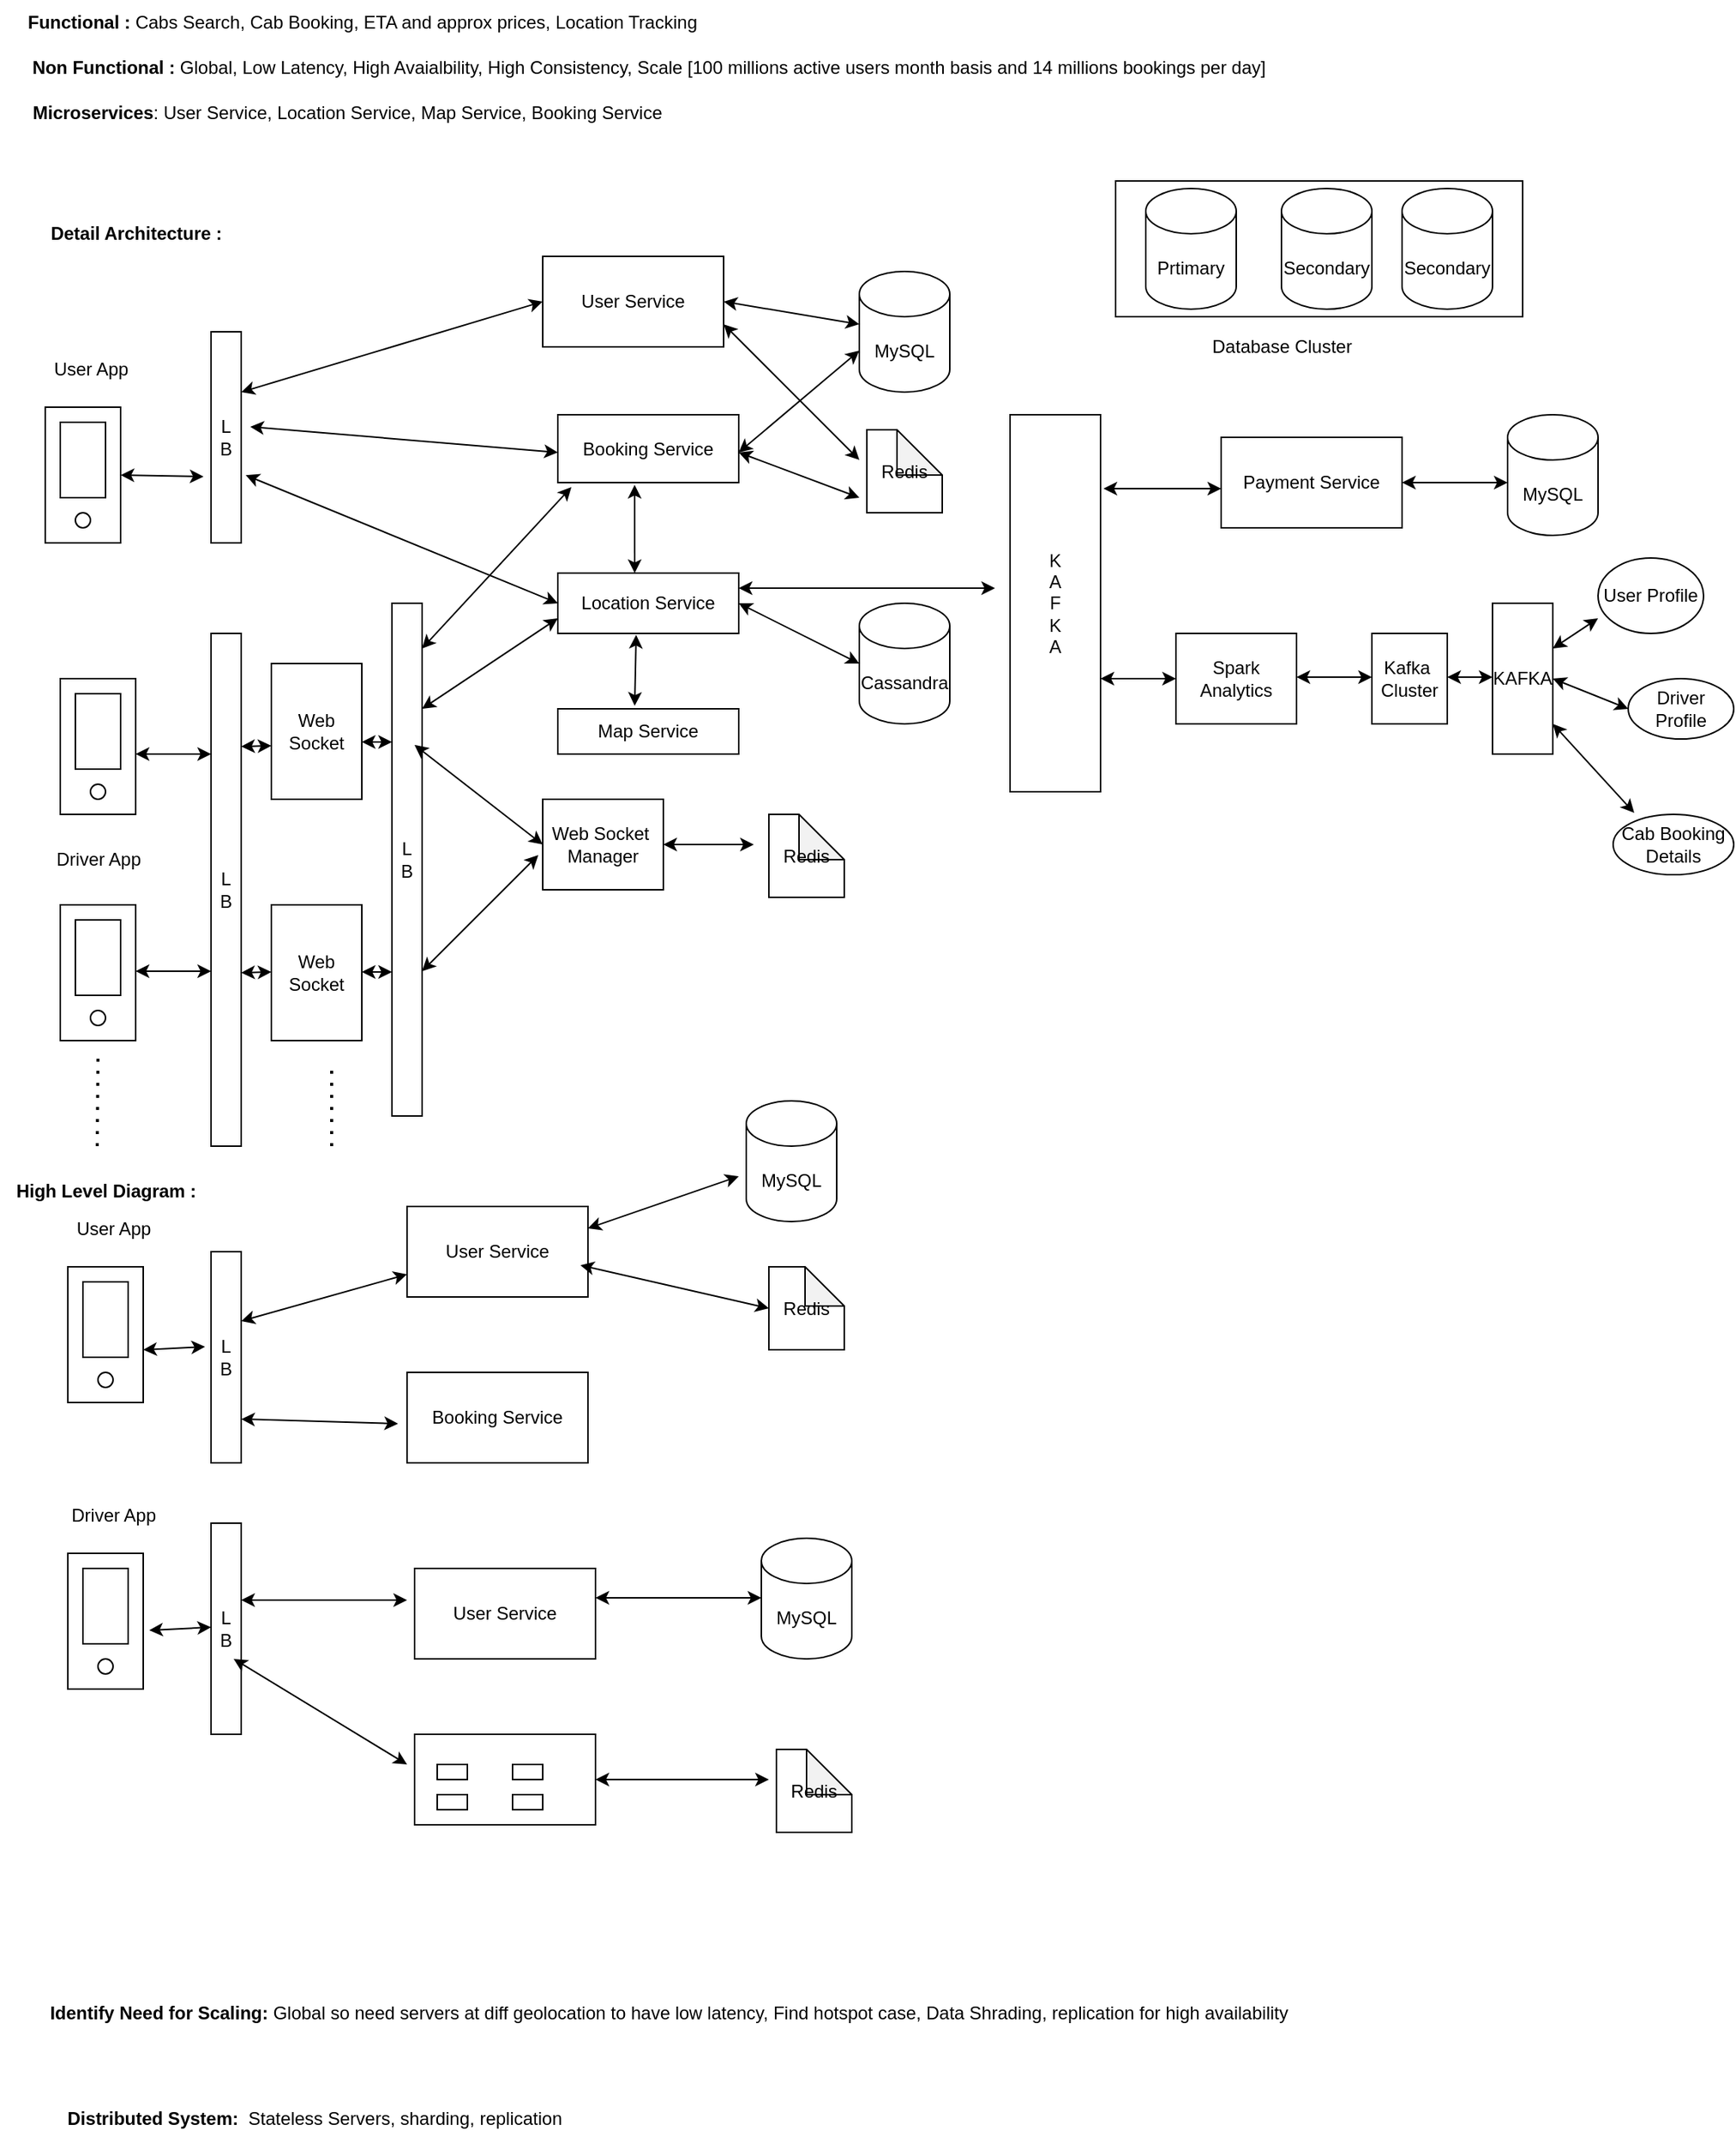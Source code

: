 <mxfile version="20.5.3" type="github">
  <diagram id="CZEG_QVSIeCerS1z0hM4" name="Page-1">
    <mxGraphModel dx="1422" dy="762" grid="1" gridSize="10" guides="1" tooltips="1" connect="1" arrows="1" fold="1" page="1" pageScale="1" pageWidth="1200" pageHeight="1920" math="0" shadow="0">
      <root>
        <mxCell id="0" />
        <mxCell id="1" parent="0" />
        <mxCell id="UddkLKMrfudGbvzA3eYT-1" value="" style="rounded=0;whiteSpace=wrap;html=1;" vertex="1" parent="1">
          <mxGeometry x="60" y="490" width="50" height="90" as="geometry" />
        </mxCell>
        <mxCell id="UddkLKMrfudGbvzA3eYT-2" value="" style="rounded=0;whiteSpace=wrap;html=1;" vertex="1" parent="1">
          <mxGeometry x="70" y="500" width="30" height="50" as="geometry" />
        </mxCell>
        <mxCell id="UddkLKMrfudGbvzA3eYT-3" value="" style="ellipse;whiteSpace=wrap;html=1;aspect=fixed;" vertex="1" parent="1">
          <mxGeometry x="80" y="560" width="10" height="10" as="geometry" />
        </mxCell>
        <mxCell id="UddkLKMrfudGbvzA3eYT-5" value="" style="rounded=0;whiteSpace=wrap;html=1;" vertex="1" parent="1">
          <mxGeometry x="60" y="640" width="50" height="90" as="geometry" />
        </mxCell>
        <mxCell id="UddkLKMrfudGbvzA3eYT-8" value="" style="rounded=0;whiteSpace=wrap;html=1;" vertex="1" parent="1">
          <mxGeometry x="70" y="650" width="30" height="50" as="geometry" />
        </mxCell>
        <mxCell id="UddkLKMrfudGbvzA3eYT-11" value="" style="ellipse;whiteSpace=wrap;html=1;aspect=fixed;" vertex="1" parent="1">
          <mxGeometry x="80" y="710" width="10" height="10" as="geometry" />
        </mxCell>
        <mxCell id="UddkLKMrfudGbvzA3eYT-13" value="L&lt;br&gt;B" style="rounded=0;whiteSpace=wrap;html=1;" vertex="1" parent="1">
          <mxGeometry x="160" y="460" width="20" height="340" as="geometry" />
        </mxCell>
        <mxCell id="UddkLKMrfudGbvzA3eYT-14" value="L&lt;br&gt;B" style="rounded=0;whiteSpace=wrap;html=1;" vertex="1" parent="1">
          <mxGeometry x="280" y="440" width="20" height="340" as="geometry" />
        </mxCell>
        <mxCell id="UddkLKMrfudGbvzA3eYT-15" value="Web Socket" style="rounded=0;whiteSpace=wrap;html=1;" vertex="1" parent="1">
          <mxGeometry x="200" y="480" width="60" height="90" as="geometry" />
        </mxCell>
        <mxCell id="UddkLKMrfudGbvzA3eYT-17" value="Web Socket" style="rounded=0;whiteSpace=wrap;html=1;" vertex="1" parent="1">
          <mxGeometry x="200" y="640" width="60" height="90" as="geometry" />
        </mxCell>
        <mxCell id="UddkLKMrfudGbvzA3eYT-18" value="" style="endArrow=none;dashed=1;html=1;dashPattern=1 3;strokeWidth=2;rounded=0;" edge="1" parent="1">
          <mxGeometry width="50" height="50" relative="1" as="geometry">
            <mxPoint x="240" y="800" as="sourcePoint" />
            <mxPoint x="240" y="750" as="targetPoint" />
          </mxGeometry>
        </mxCell>
        <mxCell id="UddkLKMrfudGbvzA3eYT-19" value="" style="endArrow=none;dashed=1;html=1;dashPattern=1 3;strokeWidth=2;rounded=0;" edge="1" parent="1">
          <mxGeometry width="50" height="50" relative="1" as="geometry">
            <mxPoint x="84.5" y="800" as="sourcePoint" />
            <mxPoint x="85" y="740" as="targetPoint" />
          </mxGeometry>
        </mxCell>
        <mxCell id="UddkLKMrfudGbvzA3eYT-20" value="" style="rounded=0;whiteSpace=wrap;html=1;" vertex="1" parent="1">
          <mxGeometry x="50" y="310" width="50" height="90" as="geometry" />
        </mxCell>
        <mxCell id="UddkLKMrfudGbvzA3eYT-21" value="" style="rounded=0;whiteSpace=wrap;html=1;" vertex="1" parent="1">
          <mxGeometry x="60" y="320" width="30" height="50" as="geometry" />
        </mxCell>
        <mxCell id="UddkLKMrfudGbvzA3eYT-22" value="" style="ellipse;whiteSpace=wrap;html=1;aspect=fixed;" vertex="1" parent="1">
          <mxGeometry x="70" y="380" width="10" height="10" as="geometry" />
        </mxCell>
        <mxCell id="UddkLKMrfudGbvzA3eYT-23" value="Driver App" style="text;html=1;align=center;verticalAlign=middle;resizable=0;points=[];autosize=1;strokeColor=none;fillColor=none;" vertex="1" parent="1">
          <mxGeometry x="45" y="595" width="80" height="30" as="geometry" />
        </mxCell>
        <mxCell id="UddkLKMrfudGbvzA3eYT-24" value="User App&lt;br&gt;" style="text;html=1;align=center;verticalAlign=middle;resizable=0;points=[];autosize=1;strokeColor=none;fillColor=none;" vertex="1" parent="1">
          <mxGeometry x="45" y="270" width="70" height="30" as="geometry" />
        </mxCell>
        <mxCell id="UddkLKMrfudGbvzA3eYT-25" value="Web Socket&amp;nbsp;&lt;br&gt;Manager" style="rounded=0;whiteSpace=wrap;html=1;" vertex="1" parent="1">
          <mxGeometry x="380" y="570" width="80" height="60" as="geometry" />
        </mxCell>
        <mxCell id="UddkLKMrfudGbvzA3eYT-26" value="" style="endArrow=classic;startArrow=classic;html=1;rounded=0;" edge="1" parent="1">
          <mxGeometry width="50" height="50" relative="1" as="geometry">
            <mxPoint x="110" y="540" as="sourcePoint" />
            <mxPoint x="160" y="540" as="targetPoint" />
          </mxGeometry>
        </mxCell>
        <mxCell id="UddkLKMrfudGbvzA3eYT-27" value="" style="endArrow=classic;startArrow=classic;html=1;rounded=0;" edge="1" parent="1">
          <mxGeometry width="50" height="50" relative="1" as="geometry">
            <mxPoint x="110" y="683.99" as="sourcePoint" />
            <mxPoint x="160" y="684" as="targetPoint" />
            <Array as="points" />
          </mxGeometry>
        </mxCell>
        <mxCell id="UddkLKMrfudGbvzA3eYT-28" value="" style="endArrow=classic;startArrow=classic;html=1;rounded=0;entryX=0;entryY=0.5;entryDx=0;entryDy=0;" edge="1" parent="1" target="UddkLKMrfudGbvzA3eYT-25">
          <mxGeometry width="50" height="50" relative="1" as="geometry">
            <mxPoint x="294.98" y="533.99" as="sourcePoint" />
            <mxPoint x="380" y="536" as="targetPoint" />
          </mxGeometry>
        </mxCell>
        <mxCell id="UddkLKMrfudGbvzA3eYT-29" value="" style="endArrow=classic;startArrow=classic;html=1;rounded=0;entryX=-0.037;entryY=0.617;entryDx=0;entryDy=0;entryPerimeter=0;" edge="1" parent="1" target="UddkLKMrfudGbvzA3eYT-25">
          <mxGeometry width="50" height="50" relative="1" as="geometry">
            <mxPoint x="300" y="683.99" as="sourcePoint" />
            <mxPoint x="385.02" y="686" as="targetPoint" />
          </mxGeometry>
        </mxCell>
        <mxCell id="UddkLKMrfudGbvzA3eYT-31" value="" style="endArrow=classic;startArrow=classic;html=1;rounded=0;exitX=1;exitY=0.5;exitDx=0;exitDy=0;entryX=0;entryY=0.5;entryDx=0;entryDy=0;" edge="1" parent="1" source="UddkLKMrfudGbvzA3eYT-25">
          <mxGeometry width="50" height="50" relative="1" as="geometry">
            <mxPoint x="530" y="590" as="sourcePoint" />
            <mxPoint x="520" y="600" as="targetPoint" />
          </mxGeometry>
        </mxCell>
        <mxCell id="UddkLKMrfudGbvzA3eYT-35" value="" style="endArrow=classic;startArrow=classic;html=1;rounded=0;" edge="1" parent="1">
          <mxGeometry width="50" height="50" relative="1" as="geometry">
            <mxPoint x="260" y="532" as="sourcePoint" />
            <mxPoint x="280" y="532" as="targetPoint" />
          </mxGeometry>
        </mxCell>
        <mxCell id="UddkLKMrfudGbvzA3eYT-36" value="" style="endArrow=classic;startArrow=classic;html=1;rounded=0;" edge="1" parent="1">
          <mxGeometry width="50" height="50" relative="1" as="geometry">
            <mxPoint x="260" y="684.5" as="sourcePoint" />
            <mxPoint x="280" y="684.5" as="targetPoint" />
          </mxGeometry>
        </mxCell>
        <mxCell id="UddkLKMrfudGbvzA3eYT-37" value="Location Service" style="rounded=0;whiteSpace=wrap;html=1;" vertex="1" parent="1">
          <mxGeometry x="390" y="420" width="120" height="40" as="geometry" />
        </mxCell>
        <mxCell id="UddkLKMrfudGbvzA3eYT-38" value="Cassandra" style="shape=cylinder3;whiteSpace=wrap;html=1;boundedLbl=1;backgroundOutline=1;size=15;" vertex="1" parent="1">
          <mxGeometry x="590" y="440" width="60" height="80" as="geometry" />
        </mxCell>
        <mxCell id="UddkLKMrfudGbvzA3eYT-40" value="Booking Service" style="rounded=0;whiteSpace=wrap;html=1;" vertex="1" parent="1">
          <mxGeometry x="390" y="315" width="120" height="45" as="geometry" />
        </mxCell>
        <mxCell id="UddkLKMrfudGbvzA3eYT-41" value="Map Service" style="rounded=0;whiteSpace=wrap;html=1;" vertex="1" parent="1">
          <mxGeometry x="390" y="510" width="120" height="30" as="geometry" />
        </mxCell>
        <mxCell id="UddkLKMrfudGbvzA3eYT-42" value="" style="endArrow=classic;startArrow=classic;html=1;rounded=0;entryX=0.433;entryY=1.025;entryDx=0;entryDy=0;entryPerimeter=0;exitX=0.425;exitY=-0.067;exitDx=0;exitDy=0;exitPerimeter=0;" edge="1" parent="1" source="UddkLKMrfudGbvzA3eYT-41" target="UddkLKMrfudGbvzA3eYT-37">
          <mxGeometry width="50" height="50" relative="1" as="geometry">
            <mxPoint x="420" y="510" as="sourcePoint" />
            <mxPoint x="470" y="460" as="targetPoint" />
          </mxGeometry>
        </mxCell>
        <mxCell id="UddkLKMrfudGbvzA3eYT-43" value="" style="endArrow=classic;startArrow=classic;html=1;rounded=0;entryX=0.433;entryY=1.025;entryDx=0;entryDy=0;entryPerimeter=0;" edge="1" parent="1">
          <mxGeometry width="50" height="50" relative="1" as="geometry">
            <mxPoint x="441" y="420" as="sourcePoint" />
            <mxPoint x="440.96" y="361.51" as="targetPoint" />
          </mxGeometry>
        </mxCell>
        <mxCell id="UddkLKMrfudGbvzA3eYT-44" value="" style="endArrow=classic;startArrow=classic;html=1;rounded=0;exitX=1;exitY=0.5;exitDx=0;exitDy=0;" edge="1" parent="1" source="UddkLKMrfudGbvzA3eYT-37">
          <mxGeometry width="50" height="50" relative="1" as="geometry">
            <mxPoint x="540" y="530" as="sourcePoint" />
            <mxPoint x="590" y="480" as="targetPoint" />
          </mxGeometry>
        </mxCell>
        <mxCell id="UddkLKMrfudGbvzA3eYT-45" value="MySQL" style="shape=cylinder3;whiteSpace=wrap;html=1;boundedLbl=1;backgroundOutline=1;size=15;" vertex="1" parent="1">
          <mxGeometry x="590" y="220" width="60" height="80" as="geometry" />
        </mxCell>
        <mxCell id="UddkLKMrfudGbvzA3eYT-47" value="Redis" style="shape=note;whiteSpace=wrap;html=1;backgroundOutline=1;darkOpacity=0.05;" vertex="1" parent="1">
          <mxGeometry x="595" y="325" width="50" height="55" as="geometry" />
        </mxCell>
        <mxCell id="UddkLKMrfudGbvzA3eYT-48" value="Redis" style="shape=note;whiteSpace=wrap;html=1;backgroundOutline=1;darkOpacity=0.05;size=26;" vertex="1" parent="1">
          <mxGeometry x="530" y="880" width="50" height="55" as="geometry" />
        </mxCell>
        <mxCell id="UddkLKMrfudGbvzA3eYT-49" value="" style="endArrow=classic;startArrow=classic;html=1;rounded=0;entryX=0;entryY=0;entryDx=0;entryDy=52.5;entryPerimeter=0;" edge="1" parent="1" target="UddkLKMrfudGbvzA3eYT-45">
          <mxGeometry width="50" height="50" relative="1" as="geometry">
            <mxPoint x="510" y="340" as="sourcePoint" />
            <mxPoint x="560" y="290" as="targetPoint" />
          </mxGeometry>
        </mxCell>
        <mxCell id="UddkLKMrfudGbvzA3eYT-50" value="" style="endArrow=classic;startArrow=classic;html=1;rounded=0;" edge="1" parent="1">
          <mxGeometry width="50" height="50" relative="1" as="geometry">
            <mxPoint x="510" y="340" as="sourcePoint" />
            <mxPoint x="590" y="370" as="targetPoint" />
          </mxGeometry>
        </mxCell>
        <mxCell id="UddkLKMrfudGbvzA3eYT-51" value="" style="endArrow=classic;startArrow=classic;html=1;rounded=0;entryX=0;entryY=0.556;entryDx=0;entryDy=0;entryPerimeter=0;exitX=1.3;exitY=0.45;exitDx=0;exitDy=0;exitPerimeter=0;" edge="1" parent="1" source="UddkLKMrfudGbvzA3eYT-72" target="UddkLKMrfudGbvzA3eYT-40">
          <mxGeometry width="50" height="50" relative="1" as="geometry">
            <mxPoint x="250" y="330" as="sourcePoint" />
            <mxPoint x="380" y="352" as="targetPoint" />
          </mxGeometry>
        </mxCell>
        <mxCell id="UddkLKMrfudGbvzA3eYT-52" value="" style="endArrow=classic;startArrow=classic;html=1;rounded=0;entryX=0;entryY=0.5;entryDx=0;entryDy=0;exitX=1.15;exitY=0.679;exitDx=0;exitDy=0;exitPerimeter=0;" edge="1" parent="1" source="UddkLKMrfudGbvzA3eYT-72" target="UddkLKMrfudGbvzA3eYT-37">
          <mxGeometry width="50" height="50" relative="1" as="geometry">
            <mxPoint x="250" y="380" as="sourcePoint" />
            <mxPoint x="220" y="350" as="targetPoint" />
          </mxGeometry>
        </mxCell>
        <mxCell id="UddkLKMrfudGbvzA3eYT-53" value="K&lt;br&gt;A&lt;br&gt;F&lt;br&gt;K&lt;br&gt;A" style="rounded=0;whiteSpace=wrap;html=1;" vertex="1" parent="1">
          <mxGeometry x="690" y="315" width="60" height="250" as="geometry" />
        </mxCell>
        <mxCell id="UddkLKMrfudGbvzA3eYT-54" value="" style="endArrow=classic;startArrow=classic;html=1;rounded=0;" edge="1" parent="1">
          <mxGeometry width="50" height="50" relative="1" as="geometry">
            <mxPoint x="510" y="430" as="sourcePoint" />
            <mxPoint x="680" y="430" as="targetPoint" />
          </mxGeometry>
        </mxCell>
        <mxCell id="UddkLKMrfudGbvzA3eYT-55" value="Payment Service" style="rounded=0;whiteSpace=wrap;html=1;" vertex="1" parent="1">
          <mxGeometry x="830" y="330" width="120" height="60" as="geometry" />
        </mxCell>
        <mxCell id="UddkLKMrfudGbvzA3eYT-56" value="MySQL" style="shape=cylinder3;whiteSpace=wrap;html=1;boundedLbl=1;backgroundOutline=1;size=15;" vertex="1" parent="1">
          <mxGeometry x="1020" y="315" width="60" height="80" as="geometry" />
        </mxCell>
        <mxCell id="UddkLKMrfudGbvzA3eYT-57" value="" style="endArrow=classic;startArrow=classic;html=1;rounded=0;exitX=1.033;exitY=0.196;exitDx=0;exitDy=0;exitPerimeter=0;" edge="1" parent="1" source="UddkLKMrfudGbvzA3eYT-53">
          <mxGeometry width="50" height="50" relative="1" as="geometry">
            <mxPoint x="750" y="380" as="sourcePoint" />
            <mxPoint x="830" y="364" as="targetPoint" />
            <Array as="points" />
          </mxGeometry>
        </mxCell>
        <mxCell id="UddkLKMrfudGbvzA3eYT-58" value="" style="endArrow=classic;startArrow=classic;html=1;rounded=0;" edge="1" parent="1">
          <mxGeometry width="50" height="50" relative="1" as="geometry">
            <mxPoint x="950" y="360" as="sourcePoint" />
            <mxPoint x="1020" y="360" as="targetPoint" />
          </mxGeometry>
        </mxCell>
        <mxCell id="UddkLKMrfudGbvzA3eYT-59" value="Spark Analytics" style="rounded=0;whiteSpace=wrap;html=1;" vertex="1" parent="1">
          <mxGeometry x="800" y="460" width="80" height="60" as="geometry" />
        </mxCell>
        <mxCell id="UddkLKMrfudGbvzA3eYT-60" value="Kafka&amp;nbsp;&lt;br&gt;Cluster" style="rounded=0;whiteSpace=wrap;html=1;" vertex="1" parent="1">
          <mxGeometry x="930" y="460" width="50" height="60" as="geometry" />
        </mxCell>
        <mxCell id="UddkLKMrfudGbvzA3eYT-61" value="KAFKA" style="rounded=0;whiteSpace=wrap;html=1;" vertex="1" parent="1">
          <mxGeometry x="1010" y="440" width="40" height="100" as="geometry" />
        </mxCell>
        <mxCell id="UddkLKMrfudGbvzA3eYT-62" value="User Profile" style="ellipse;whiteSpace=wrap;html=1;" vertex="1" parent="1">
          <mxGeometry x="1080" y="410" width="70" height="50" as="geometry" />
        </mxCell>
        <mxCell id="UddkLKMrfudGbvzA3eYT-63" value="Driver Profile" style="ellipse;whiteSpace=wrap;html=1;" vertex="1" parent="1">
          <mxGeometry x="1100" y="490" width="70" height="40" as="geometry" />
        </mxCell>
        <mxCell id="UddkLKMrfudGbvzA3eYT-64" value="Cab Booking Details" style="ellipse;whiteSpace=wrap;html=1;" vertex="1" parent="1">
          <mxGeometry x="1090" y="580" width="80" height="40" as="geometry" />
        </mxCell>
        <mxCell id="UddkLKMrfudGbvzA3eYT-65" value="" style="endArrow=classic;startArrow=classic;html=1;rounded=0;entryX=0;entryY=0.5;entryDx=0;entryDy=0;" edge="1" parent="1" target="UddkLKMrfudGbvzA3eYT-59">
          <mxGeometry width="50" height="50" relative="1" as="geometry">
            <mxPoint x="750" y="490" as="sourcePoint" />
            <mxPoint x="808.02" y="489" as="targetPoint" />
            <Array as="points" />
          </mxGeometry>
        </mxCell>
        <mxCell id="UddkLKMrfudGbvzA3eYT-66" value="" style="endArrow=classic;startArrow=classic;html=1;rounded=0;entryX=0;entryY=0.5;entryDx=0;entryDy=0;" edge="1" parent="1">
          <mxGeometry width="50" height="50" relative="1" as="geometry">
            <mxPoint x="880" y="489" as="sourcePoint" />
            <mxPoint x="930" y="489" as="targetPoint" />
            <Array as="points" />
          </mxGeometry>
        </mxCell>
        <mxCell id="UddkLKMrfudGbvzA3eYT-67" value="" style="endArrow=classic;startArrow=classic;html=1;rounded=0;" edge="1" parent="1">
          <mxGeometry width="50" height="50" relative="1" as="geometry">
            <mxPoint x="980" y="489" as="sourcePoint" />
            <mxPoint x="1010" y="489" as="targetPoint" />
            <Array as="points" />
          </mxGeometry>
        </mxCell>
        <mxCell id="UddkLKMrfudGbvzA3eYT-68" value="" style="endArrow=classic;startArrow=classic;html=1;rounded=0;entryX=0;entryY=0.8;entryDx=0;entryDy=0;entryPerimeter=0;" edge="1" parent="1" target="UddkLKMrfudGbvzA3eYT-62">
          <mxGeometry width="50" height="50" relative="1" as="geometry">
            <mxPoint x="1050" y="470" as="sourcePoint" />
            <mxPoint x="1100" y="470" as="targetPoint" />
            <Array as="points" />
          </mxGeometry>
        </mxCell>
        <mxCell id="UddkLKMrfudGbvzA3eYT-69" value="" style="endArrow=classic;startArrow=classic;html=1;rounded=0;entryX=0;entryY=0.5;entryDx=0;entryDy=0;" edge="1" parent="1" target="UddkLKMrfudGbvzA3eYT-63">
          <mxGeometry width="50" height="50" relative="1" as="geometry">
            <mxPoint x="1050" y="490" as="sourcePoint" />
            <mxPoint x="1100" y="490" as="targetPoint" />
            <Array as="points" />
          </mxGeometry>
        </mxCell>
        <mxCell id="UddkLKMrfudGbvzA3eYT-70" value="" style="endArrow=classic;startArrow=classic;html=1;rounded=0;entryX=0.175;entryY=-0.025;entryDx=0;entryDy=0;entryPerimeter=0;" edge="1" parent="1" target="UddkLKMrfudGbvzA3eYT-64">
          <mxGeometry width="50" height="50" relative="1" as="geometry">
            <mxPoint x="1050" y="520" as="sourcePoint" />
            <mxPoint x="1100" y="520" as="targetPoint" />
            <Array as="points" />
          </mxGeometry>
        </mxCell>
        <mxCell id="UddkLKMrfudGbvzA3eYT-71" value="&lt;b&gt;Functional : &lt;/b&gt;Cabs Search, Cab Booking, ETA and approx prices, Location Tracking" style="text;html=1;align=center;verticalAlign=middle;resizable=0;points=[];autosize=1;strokeColor=none;fillColor=none;" vertex="1" parent="1">
          <mxGeometry x="25" y="40" width="470" height="30" as="geometry" />
        </mxCell>
        <mxCell id="UddkLKMrfudGbvzA3eYT-72" value="L&lt;br&gt;B" style="rounded=0;whiteSpace=wrap;html=1;" vertex="1" parent="1">
          <mxGeometry x="160" y="260" width="20" height="140" as="geometry" />
        </mxCell>
        <mxCell id="UddkLKMrfudGbvzA3eYT-73" value="" style="endArrow=classic;startArrow=classic;html=1;rounded=0;entryX=-0.25;entryY=0.686;entryDx=0;entryDy=0;entryPerimeter=0;" edge="1" parent="1" target="UddkLKMrfudGbvzA3eYT-72">
          <mxGeometry width="50" height="50" relative="1" as="geometry">
            <mxPoint x="100" y="355" as="sourcePoint" />
            <mxPoint x="150" y="305" as="targetPoint" />
          </mxGeometry>
        </mxCell>
        <mxCell id="UddkLKMrfudGbvzA3eYT-74" value="User Service" style="rounded=0;whiteSpace=wrap;html=1;" vertex="1" parent="1">
          <mxGeometry x="380" y="210" width="120" height="60" as="geometry" />
        </mxCell>
        <mxCell id="UddkLKMrfudGbvzA3eYT-75" value="" style="endArrow=classic;startArrow=classic;html=1;rounded=0;entryX=0;entryY=0.5;entryDx=0;entryDy=0;" edge="1" parent="1" target="UddkLKMrfudGbvzA3eYT-74">
          <mxGeometry width="50" height="50" relative="1" as="geometry">
            <mxPoint x="180" y="300" as="sourcePoint" />
            <mxPoint x="230" y="250" as="targetPoint" />
          </mxGeometry>
        </mxCell>
        <mxCell id="UddkLKMrfudGbvzA3eYT-76" value="" style="endArrow=classic;startArrow=classic;html=1;rounded=0;entryX=0;entryY=0.5;entryDx=0;entryDy=0;exitX=1;exitY=0.5;exitDx=0;exitDy=0;" edge="1" parent="1" source="UddkLKMrfudGbvzA3eYT-74">
          <mxGeometry width="50" height="50" relative="1" as="geometry">
            <mxPoint x="390" y="315" as="sourcePoint" />
            <mxPoint x="590" y="255" as="targetPoint" />
          </mxGeometry>
        </mxCell>
        <mxCell id="UddkLKMrfudGbvzA3eYT-77" value="" style="endArrow=classic;startArrow=classic;html=1;rounded=0;exitX=1;exitY=0.75;exitDx=0;exitDy=0;" edge="1" parent="1" source="UddkLKMrfudGbvzA3eYT-74">
          <mxGeometry width="50" height="50" relative="1" as="geometry">
            <mxPoint x="540" y="395" as="sourcePoint" />
            <mxPoint x="590" y="345" as="targetPoint" />
          </mxGeometry>
        </mxCell>
        <mxCell id="UddkLKMrfudGbvzA3eYT-78" value="" style="rounded=0;whiteSpace=wrap;html=1;" vertex="1" parent="1">
          <mxGeometry x="760" y="160" width="270" height="90" as="geometry" />
        </mxCell>
        <mxCell id="UddkLKMrfudGbvzA3eYT-79" value="Prtimary" style="shape=cylinder3;whiteSpace=wrap;html=1;boundedLbl=1;backgroundOutline=1;size=15;" vertex="1" parent="1">
          <mxGeometry x="780" y="165" width="60" height="80" as="geometry" />
        </mxCell>
        <mxCell id="UddkLKMrfudGbvzA3eYT-80" value="Secondary" style="shape=cylinder3;whiteSpace=wrap;html=1;boundedLbl=1;backgroundOutline=1;size=15;" vertex="1" parent="1">
          <mxGeometry x="870" y="165" width="60" height="80" as="geometry" />
        </mxCell>
        <mxCell id="UddkLKMrfudGbvzA3eYT-81" value="Secondary" style="shape=cylinder3;whiteSpace=wrap;html=1;boundedLbl=1;backgroundOutline=1;size=15;" vertex="1" parent="1">
          <mxGeometry x="950" y="165" width="60" height="80" as="geometry" />
        </mxCell>
        <mxCell id="UddkLKMrfudGbvzA3eYT-82" value="Database Cluster" style="text;html=1;align=center;verticalAlign=middle;resizable=0;points=[];autosize=1;strokeColor=none;fillColor=none;" vertex="1" parent="1">
          <mxGeometry x="810" y="255" width="120" height="30" as="geometry" />
        </mxCell>
        <mxCell id="UddkLKMrfudGbvzA3eYT-85" value="&lt;b&gt;Non Functional :&lt;/b&gt; Global, Low Latency, High Avaialbility, High Consistency, Scale [100 millions active users month basis and 14 millions bookings per day]" style="text;html=1;align=center;verticalAlign=middle;resizable=0;points=[];autosize=1;strokeColor=none;fillColor=none;" vertex="1" parent="1">
          <mxGeometry x="30" y="70" width="840" height="30" as="geometry" />
        </mxCell>
        <mxCell id="UddkLKMrfudGbvzA3eYT-86" value="&lt;b&gt;Microservices&lt;/b&gt;: User Service, Location Service, Map Service, Booking Service" style="text;html=1;align=center;verticalAlign=middle;resizable=0;points=[];autosize=1;strokeColor=none;fillColor=none;" vertex="1" parent="1">
          <mxGeometry x="30" y="100" width="440" height="30" as="geometry" />
        </mxCell>
        <mxCell id="UddkLKMrfudGbvzA3eYT-87" value="" style="endArrow=classic;startArrow=classic;html=1;rounded=0;entryX=0;entryY=0.75;entryDx=0;entryDy=0;" edge="1" parent="1" target="UddkLKMrfudGbvzA3eYT-37">
          <mxGeometry width="50" height="50" relative="1" as="geometry">
            <mxPoint x="300" y="510" as="sourcePoint" />
            <mxPoint x="350" y="460" as="targetPoint" />
          </mxGeometry>
        </mxCell>
        <mxCell id="UddkLKMrfudGbvzA3eYT-88" value="" style="endArrow=classic;startArrow=classic;html=1;rounded=0;entryX=0.075;entryY=1.067;entryDx=0;entryDy=0;entryPerimeter=0;" edge="1" parent="1" target="UddkLKMrfudGbvzA3eYT-40">
          <mxGeometry width="50" height="50" relative="1" as="geometry">
            <mxPoint x="300" y="470" as="sourcePoint" />
            <mxPoint x="350" y="420" as="targetPoint" />
          </mxGeometry>
        </mxCell>
        <mxCell id="UddkLKMrfudGbvzA3eYT-89" value="" style="endArrow=classic;startArrow=classic;html=1;rounded=0;" edge="1" parent="1">
          <mxGeometry width="50" height="50" relative="1" as="geometry">
            <mxPoint x="180" y="535" as="sourcePoint" />
            <mxPoint x="200" y="534.5" as="targetPoint" />
          </mxGeometry>
        </mxCell>
        <mxCell id="UddkLKMrfudGbvzA3eYT-90" value="" style="endArrow=classic;startArrow=classic;html=1;rounded=0;" edge="1" parent="1">
          <mxGeometry width="50" height="50" relative="1" as="geometry">
            <mxPoint x="180" y="685" as="sourcePoint" />
            <mxPoint x="200" y="684.5" as="targetPoint" />
          </mxGeometry>
        </mxCell>
        <mxCell id="UddkLKMrfudGbvzA3eYT-91" value="L&lt;br&gt;B" style="rounded=0;whiteSpace=wrap;html=1;" vertex="1" parent="1">
          <mxGeometry x="160" y="870" width="20" height="140" as="geometry" />
        </mxCell>
        <mxCell id="UddkLKMrfudGbvzA3eYT-92" value="L&lt;br&gt;B" style="rounded=0;whiteSpace=wrap;html=1;" vertex="1" parent="1">
          <mxGeometry x="160" y="1050" width="20" height="140" as="geometry" />
        </mxCell>
        <mxCell id="UddkLKMrfudGbvzA3eYT-93" value="" style="rounded=0;whiteSpace=wrap;html=1;" vertex="1" parent="1">
          <mxGeometry x="65" y="880" width="50" height="90" as="geometry" />
        </mxCell>
        <mxCell id="UddkLKMrfudGbvzA3eYT-94" value="" style="rounded=0;whiteSpace=wrap;html=1;" vertex="1" parent="1">
          <mxGeometry x="75" y="890" width="30" height="50" as="geometry" />
        </mxCell>
        <mxCell id="UddkLKMrfudGbvzA3eYT-95" value="User App&lt;br&gt;" style="text;html=1;align=center;verticalAlign=middle;resizable=0;points=[];autosize=1;strokeColor=none;fillColor=none;" vertex="1" parent="1">
          <mxGeometry x="60" y="840" width="70" height="30" as="geometry" />
        </mxCell>
        <mxCell id="UddkLKMrfudGbvzA3eYT-96" value="" style="rounded=0;whiteSpace=wrap;html=1;" vertex="1" parent="1">
          <mxGeometry x="65" y="1070" width="50" height="90" as="geometry" />
        </mxCell>
        <mxCell id="UddkLKMrfudGbvzA3eYT-97" value="" style="rounded=0;whiteSpace=wrap;html=1;" vertex="1" parent="1">
          <mxGeometry x="75" y="1080" width="30" height="50" as="geometry" />
        </mxCell>
        <mxCell id="UddkLKMrfudGbvzA3eYT-98" value="Driver App" style="text;html=1;align=center;verticalAlign=middle;resizable=0;points=[];autosize=1;strokeColor=none;fillColor=none;" vertex="1" parent="1">
          <mxGeometry x="55" y="1030" width="80" height="30" as="geometry" />
        </mxCell>
        <mxCell id="UddkLKMrfudGbvzA3eYT-99" value="" style="ellipse;whiteSpace=wrap;html=1;aspect=fixed;" vertex="1" parent="1">
          <mxGeometry x="85" y="950" width="10" height="10" as="geometry" />
        </mxCell>
        <mxCell id="UddkLKMrfudGbvzA3eYT-100" value="" style="ellipse;whiteSpace=wrap;html=1;aspect=fixed;" vertex="1" parent="1">
          <mxGeometry x="85" y="1140" width="10" height="10" as="geometry" />
        </mxCell>
        <mxCell id="UddkLKMrfudGbvzA3eYT-101" value="User Service" style="rounded=0;whiteSpace=wrap;html=1;" vertex="1" parent="1">
          <mxGeometry x="290" y="840" width="120" height="60" as="geometry" />
        </mxCell>
        <mxCell id="UddkLKMrfudGbvzA3eYT-102" value="Booking Service" style="rounded=0;whiteSpace=wrap;html=1;" vertex="1" parent="1">
          <mxGeometry x="290" y="950" width="120" height="60" as="geometry" />
        </mxCell>
        <mxCell id="UddkLKMrfudGbvzA3eYT-103" value="MySQL" style="shape=cylinder3;whiteSpace=wrap;html=1;boundedLbl=1;backgroundOutline=1;size=15;" vertex="1" parent="1">
          <mxGeometry x="515" y="770" width="60" height="80" as="geometry" />
        </mxCell>
        <mxCell id="UddkLKMrfudGbvzA3eYT-104" value="Redis" style="shape=note;whiteSpace=wrap;html=1;backgroundOutline=1;darkOpacity=0.05;" vertex="1" parent="1">
          <mxGeometry x="530" y="580" width="50" height="55" as="geometry" />
        </mxCell>
        <mxCell id="UddkLKMrfudGbvzA3eYT-111" value="Redis" style="shape=note;whiteSpace=wrap;html=1;backgroundOutline=1;darkOpacity=0.05;" vertex="1" parent="1">
          <mxGeometry x="535" y="1200" width="50" height="55" as="geometry" />
        </mxCell>
        <mxCell id="UddkLKMrfudGbvzA3eYT-112" value="User Service" style="rounded=0;whiteSpace=wrap;html=1;" vertex="1" parent="1">
          <mxGeometry x="295" y="1080" width="120" height="60" as="geometry" />
        </mxCell>
        <mxCell id="UddkLKMrfudGbvzA3eYT-113" value="" style="rounded=0;whiteSpace=wrap;html=1;" vertex="1" parent="1">
          <mxGeometry x="295" y="1190" width="120" height="60" as="geometry" />
        </mxCell>
        <mxCell id="UddkLKMrfudGbvzA3eYT-114" value="MySQL" style="shape=cylinder3;whiteSpace=wrap;html=1;boundedLbl=1;backgroundOutline=1;size=15;" vertex="1" parent="1">
          <mxGeometry x="525" y="1060" width="60" height="80" as="geometry" />
        </mxCell>
        <mxCell id="UddkLKMrfudGbvzA3eYT-116" value="" style="endArrow=classic;startArrow=classic;html=1;rounded=0;entryX=-0.2;entryY=0.45;entryDx=0;entryDy=0;entryPerimeter=0;" edge="1" parent="1" target="UddkLKMrfudGbvzA3eYT-91">
          <mxGeometry width="50" height="50" relative="1" as="geometry">
            <mxPoint x="115" y="935" as="sourcePoint" />
            <mxPoint x="165" y="885" as="targetPoint" />
          </mxGeometry>
        </mxCell>
        <mxCell id="UddkLKMrfudGbvzA3eYT-117" value="" style="endArrow=classic;startArrow=classic;html=1;rounded=0;entryX=-0.2;entryY=0.45;entryDx=0;entryDy=0;entryPerimeter=0;" edge="1" parent="1">
          <mxGeometry width="50" height="50" relative="1" as="geometry">
            <mxPoint x="119" y="1121" as="sourcePoint" />
            <mxPoint x="160" y="1119" as="targetPoint" />
          </mxGeometry>
        </mxCell>
        <mxCell id="UddkLKMrfudGbvzA3eYT-118" value="" style="endArrow=classic;startArrow=classic;html=1;rounded=0;entryX=0;entryY=0.75;entryDx=0;entryDy=0;" edge="1" parent="1" target="UddkLKMrfudGbvzA3eYT-101">
          <mxGeometry width="50" height="50" relative="1" as="geometry">
            <mxPoint x="180" y="916" as="sourcePoint" />
            <mxPoint x="221" y="914" as="targetPoint" />
          </mxGeometry>
        </mxCell>
        <mxCell id="UddkLKMrfudGbvzA3eYT-119" value="" style="endArrow=classic;startArrow=classic;html=1;rounded=0;entryX=-0.05;entryY=0.567;entryDx=0;entryDy=0;entryPerimeter=0;" edge="1" parent="1" target="UddkLKMrfudGbvzA3eYT-102">
          <mxGeometry width="50" height="50" relative="1" as="geometry">
            <mxPoint x="180" y="981" as="sourcePoint" />
            <mxPoint x="221" y="979" as="targetPoint" />
          </mxGeometry>
        </mxCell>
        <mxCell id="UddkLKMrfudGbvzA3eYT-120" value="" style="endArrow=classic;startArrow=classic;html=1;rounded=0;" edge="1" parent="1">
          <mxGeometry width="50" height="50" relative="1" as="geometry">
            <mxPoint x="180" y="1101" as="sourcePoint" />
            <mxPoint x="290" y="1101" as="targetPoint" />
          </mxGeometry>
        </mxCell>
        <mxCell id="UddkLKMrfudGbvzA3eYT-121" value="" style="endArrow=classic;startArrow=classic;html=1;rounded=0;" edge="1" parent="1">
          <mxGeometry width="50" height="50" relative="1" as="geometry">
            <mxPoint x="175" y="1140" as="sourcePoint" />
            <mxPoint x="290" y="1210" as="targetPoint" />
          </mxGeometry>
        </mxCell>
        <mxCell id="UddkLKMrfudGbvzA3eYT-122" value="" style="rounded=0;whiteSpace=wrap;html=1;" vertex="1" parent="1">
          <mxGeometry x="310" y="1210" width="20" height="10" as="geometry" />
        </mxCell>
        <mxCell id="UddkLKMrfudGbvzA3eYT-124" value="" style="rounded=0;whiteSpace=wrap;html=1;" vertex="1" parent="1">
          <mxGeometry x="360" y="1210" width="20" height="10" as="geometry" />
        </mxCell>
        <mxCell id="UddkLKMrfudGbvzA3eYT-125" value="" style="rounded=0;whiteSpace=wrap;html=1;" vertex="1" parent="1">
          <mxGeometry x="310" y="1230" width="20" height="10" as="geometry" />
        </mxCell>
        <mxCell id="UddkLKMrfudGbvzA3eYT-126" value="" style="rounded=0;whiteSpace=wrap;html=1;" vertex="1" parent="1">
          <mxGeometry x="360" y="1230" width="20" height="10" as="geometry" />
        </mxCell>
        <mxCell id="UddkLKMrfudGbvzA3eYT-127" value="" style="endArrow=classic;startArrow=classic;html=1;rounded=0;" edge="1" parent="1">
          <mxGeometry width="50" height="50" relative="1" as="geometry">
            <mxPoint x="415" y="1099.5" as="sourcePoint" />
            <mxPoint x="525" y="1099.5" as="targetPoint" />
          </mxGeometry>
        </mxCell>
        <mxCell id="UddkLKMrfudGbvzA3eYT-128" value="" style="endArrow=classic;startArrow=classic;html=1;rounded=0;" edge="1" parent="1">
          <mxGeometry width="50" height="50" relative="1" as="geometry">
            <mxPoint x="410" y="854.5" as="sourcePoint" />
            <mxPoint x="510" y="820" as="targetPoint" />
          </mxGeometry>
        </mxCell>
        <mxCell id="UddkLKMrfudGbvzA3eYT-129" value="" style="endArrow=classic;startArrow=classic;html=1;rounded=0;entryX=0;entryY=0.5;entryDx=0;entryDy=0;entryPerimeter=0;" edge="1" parent="1" target="UddkLKMrfudGbvzA3eYT-48">
          <mxGeometry width="50" height="50" relative="1" as="geometry">
            <mxPoint x="405" y="879" as="sourcePoint" />
            <mxPoint x="515" y="879" as="targetPoint" />
          </mxGeometry>
        </mxCell>
        <mxCell id="UddkLKMrfudGbvzA3eYT-130" value="" style="endArrow=classic;startArrow=classic;html=1;rounded=0;" edge="1" parent="1">
          <mxGeometry width="50" height="50" relative="1" as="geometry">
            <mxPoint x="415" y="1220" as="sourcePoint" />
            <mxPoint x="530" y="1220" as="targetPoint" />
          </mxGeometry>
        </mxCell>
        <mxCell id="UddkLKMrfudGbvzA3eYT-131" value="&lt;b&gt;High Level Diagram :&lt;/b&gt;" style="text;html=1;align=center;verticalAlign=middle;resizable=0;points=[];autosize=1;strokeColor=none;fillColor=none;" vertex="1" parent="1">
          <mxGeometry x="20" y="815" width="140" height="30" as="geometry" />
        </mxCell>
        <mxCell id="UddkLKMrfudGbvzA3eYT-132" value="&lt;b&gt;Detail Architecture :&lt;/b&gt;" style="text;html=1;align=center;verticalAlign=middle;resizable=0;points=[];autosize=1;strokeColor=none;fillColor=none;" vertex="1" parent="1">
          <mxGeometry x="40" y="180" width="140" height="30" as="geometry" />
        </mxCell>
        <mxCell id="UddkLKMrfudGbvzA3eYT-133" value="&lt;b&gt;&amp;nbsp; &amp;nbsp;Identify Need for Scaling:&lt;/b&gt; Global so need servers at diff geolocation to have low latency, Find hotspot case, Data Shrading, replication for high availability&amp;nbsp;" style="text;html=1;align=center;verticalAlign=middle;resizable=0;points=[];autosize=1;strokeColor=none;fillColor=none;" vertex="1" parent="1">
          <mxGeometry x="30" y="1360" width="860" height="30" as="geometry" />
        </mxCell>
        <mxCell id="UddkLKMrfudGbvzA3eYT-134" value="&lt;b&gt;Distributed System:&lt;/b&gt;&amp;nbsp; Stateless Servers, sharding, replication&amp;nbsp;" style="text;html=1;align=center;verticalAlign=middle;resizable=0;points=[];autosize=1;strokeColor=none;fillColor=none;" vertex="1" parent="1">
          <mxGeometry x="55" y="1430" width="350" height="30" as="geometry" />
        </mxCell>
      </root>
    </mxGraphModel>
  </diagram>
</mxfile>
